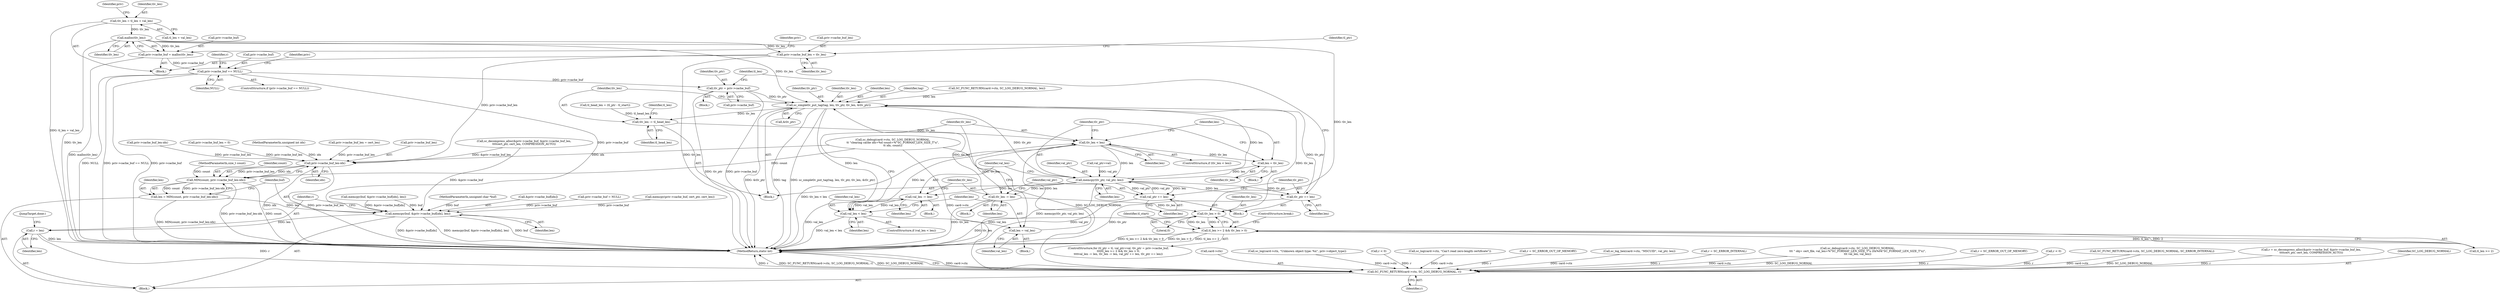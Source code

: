 digraph "0_OpenSC_8fe377e93b4b56060e5bbfb6f3142ceaeca744fa_3@API" {
"1000284" [label="(Call,malloc(tlv_len))"];
"1000275" [label="(Call,tlv_len = tl_len + val_len)"];
"1000280" [label="(Call,priv->cache_buf = malloc(tlv_len))"];
"1000287" [label="(Call,priv->cache_buf == NULL)"];
"1000311" [label="(Call,tlv_ptr = priv->cache_buf)"];
"1000359" [label="(Call,sc_simpletlv_put_tag(tag, len, tlv_ptr, tlv_len, &tlv_ptr))"];
"1000366" [label="(Call,tlv_len -= tl_head_len)"];
"1000381" [label="(Call,tlv_len < len)"];
"1000328" [label="(Call,tlv_len -= len)"];
"1000320" [label="(Call,tlv_len > 0)"];
"1000316" [label="(Call,tl_len >= 2 && tlv_len > 0)"];
"1000385" [label="(Call,len = tlv_len)"];
"1000388" [label="(Call,memcpy(tlv_ptr, val_ptr, len))"];
"1000324" [label="(Call,val_len -= len)"];
"1000373" [label="(Call,val_len < len)"];
"1000377" [label="(Call,len = val_len)"];
"1000332" [label="(Call,val_ptr += len)"];
"1000335" [label="(Call,tlv_ptr += len)"];
"1000600" [label="(Call,memcpy(buf, &priv->cache_buf[idx], len))"];
"1000609" [label="(Call,r = len)"];
"1000621" [label="(Call,SC_FUNC_RETURN(card->ctx, SC_LOG_DEBUG_NORMAL, r))"];
"1000297" [label="(Call,priv->cache_buf_len = tlv_len)"];
"1000595" [label="(Call,priv->cache_buf_len-idx)"];
"1000593" [label="(Call,MIN(count, priv->cache_buf_len-idx))"];
"1000591" [label="(Call,len = MIN(count, priv->cache_buf_len-idx))"];
"1000611" [label="(Identifier,len)"];
"1000281" [label="(Call,priv->cache_buf)"];
"1000321" [label="(Identifier,tlv_len)"];
"1000273" [label="(Block,)"];
"1000312" [label="(Identifier,tlv_ptr)"];
"1000622" [label="(Call,card->ctx)"];
"1000364" [label="(Call,&tlv_ptr)"];
"1000354" [label="(Call,tl_head_len = (tl_ptr - tl_start))"];
"1000574" [label="(Call,sc_log(card->ctx, \"Unknown object type: %x\", priv->object_type))"];
"1000373" [label="(Call,val_len < len)"];
"1000381" [label="(Call,tlv_len < len)"];
"1000291" [label="(Identifier,NULL)"];
"1000285" [label="(Identifier,tlv_len)"];
"1000186" [label="(Call,memcpy(buf, &priv->cache_buf[idx], len))"];
"1000327" [label="(Block,)"];
"1000302" [label="(ControlStructure,for (tl_ptr = tl, val_ptr=val, tlv_ptr = priv->cache_buf;\n\t\t\t\ttl_len >= 2 && tlv_len > 0;\n\t\t\t\tval_len -= len, tlv_len -= len, val_ptr += len, tlv_ptr += len))"];
"1000363" [label="(Identifier,tlv_len)"];
"1000328" [label="(Call,tlv_len -= len)"];
"1000595" [label="(Call,priv->cache_buf_len-idx)"];
"1000287" [label="(Call,priv->cache_buf == NULL)"];
"1000311" [label="(Call,tlv_ptr = priv->cache_buf)"];
"1000592" [label="(Identifier,len)"];
"1000250" [label="(Call,r < 0)"];
"1000565" [label="(Call,sc_log(card->ctx, \"Can't read zero-length certificate\"))"];
"1000280" [label="(Call,priv->cache_buf = malloc(tlv_len))"];
"1000514" [label="(Call,sc_decompress_alloc(&priv->cache_buf, &priv->cache_buf_len,\n\t\t\t\tcert_ptr, cert_len, COMPRESSION_AUTO))"];
"1000391" [label="(Identifier,len)"];
"1000293" [label="(Call,r = SC_ERROR_OUT_OF_MEMORY)"];
"1000374" [label="(Identifier,val_len)"];
"1000368" [label="(Identifier,tl_head_len)"];
"1000390" [label="(Identifier,val_ptr)"];
"1000375" [label="(Identifier,len)"];
"1000488" [label="(Call,sc_log_hex(card->ctx, \"MSCUID\", val_ptr, len))"];
"1000582" [label="(Call,r = SC_ERROR_INTERNAL)"];
"1000282" [label="(Identifier,priv)"];
"1000331" [label="(Block,)"];
"1000323" [label="(Block,)"];
"1000377" [label="(Call,len = val_len)"];
"1000388" [label="(Call,memcpy(tlv_ptr, val_ptr, len))"];
"1000335" [label="(Call,tlv_ptr += len)"];
"1000333" [label="(Identifier,val_ptr)"];
"1000359" [label="(Call,sc_simpletlv_put_tag(tag, len, tlv_ptr, tlv_len, &tlv_ptr))"];
"1000286" [label="(ControlStructure,if (priv->cache_buf == NULL))"];
"1000320" [label="(Call,tlv_len > 0)"];
"1000382" [label="(Identifier,tlv_len)"];
"1000318" [label="(Identifier,tl_len)"];
"1000113" [label="(MethodParameterIn,size_t count)"];
"1000380" [label="(ControlStructure,if (tlv_len < len))"];
"1000316" [label="(Call,tl_len >= 2 && tlv_len > 0)"];
"1000289" [label="(Identifier,priv)"];
"1000384" [label="(Block,)"];
"1000387" [label="(Identifier,tlv_len)"];
"1000324" [label="(Call,val_len -= len)"];
"1000181" [label="(Call,priv->cache_buf_len-idx)"];
"1000223" [label="(Call,priv->cache_buf_len = 0)"];
"1000322" [label="(Literal,0)"];
"1000370" [label="(Identifier,tl_len)"];
"1000276" [label="(Identifier,tlv_len)"];
"1000111" [label="(MethodParameterIn,unsigned int idx)"];
"1000609" [label="(Call,r = len)"];
"1000294" [label="(Identifier,r)"];
"1000308" [label="(Call,val_ptr=val)"];
"1000361" [label="(Identifier,len)"];
"1000608" [label="(Identifier,len)"];
"1000366" [label="(Call,tlv_len -= tl_head_len)"];
"1000394" [label="(Call,sc_debug(card->ctx, SC_LOG_DEBUG_NORMAL,\n\t\t\t \" obj= cert_file, val_len=%\"SC_FORMAT_LEN_SIZE_T\"u (0x%04\"SC_FORMAT_LEN_SIZE_T\"x)\",\n\t\t\t val_len, val_len))"];
"1000288" [label="(Call,priv->cache_buf)"];
"1000317" [label="(Call,tl_len >= 2)"];
"1000548" [label="(Call,r = SC_ERROR_OUT_OF_MEMORY)"];
"1000284" [label="(Call,malloc(tlv_len))"];
"1000112" [label="(MethodParameterIn,unsigned char *buf)"];
"1000301" [label="(Identifier,tlv_len)"];
"1000627" [label="(MethodReturn,static int)"];
"1000552" [label="(Call,priv->cache_buf_len = cert_len)"];
"1000340" [label="(Identifier,tl_start)"];
"1000379" [label="(Identifier,val_len)"];
"1000329" [label="(Identifier,tlv_len)"];
"1000599" [label="(Identifier,idx)"];
"1000298" [label="(Call,priv->cache_buf_len)"];
"1000360" [label="(Identifier,tag)"];
"1000115" [label="(Block,)"];
"1000330" [label="(Identifier,len)"];
"1000299" [label="(Identifier,priv)"];
"1000591" [label="(Call,len = MIN(count, priv->cache_buf_len-idx))"];
"1000596" [label="(Call,priv->cache_buf_len)"];
"1000602" [label="(Call,&priv->cache_buf[idx])"];
"1000612" [label="(JumpTarget,done:)"];
"1000305" [label="(Identifier,tl_ptr)"];
"1000201" [label="(Call,sc_debug(card->ctx, SC_LOG_DEBUG_NORMAL,\n\t\t \"clearing cache idx=%d count=%\"SC_FORMAT_LEN_SIZE_T\"u\",\n\t\t idx, count))"];
"1000307" [label="(Block,)"];
"1000265" [label="(Call,r < 0)"];
"1000313" [label="(Call,priv->cache_buf)"];
"1000383" [label="(Identifier,len)"];
"1000626" [label="(Identifier,r)"];
"1000234" [label="(Call,SC_FUNC_RETURN(card->ctx, SC_LOG_DEBUG_NORMAL, SC_ERROR_INTERNAL))"];
"1000601" [label="(Identifier,buf)"];
"1000337" [label="(Identifier,len)"];
"1000621" [label="(Call,SC_FUNC_RETURN(card->ctx, SC_LOG_DEBUG_NORMAL, r))"];
"1000334" [label="(Identifier,len)"];
"1000326" [label="(Identifier,len)"];
"1000512" [label="(Call,r = sc_decompress_alloc(&priv->cache_buf, &priv->cache_buf_len,\n\t\t\t\tcert_ptr, cert_len, COMPRESSION_AUTO))"];
"1000385" [label="(Call,len = tlv_len)"];
"1000378" [label="(Identifier,len)"];
"1000367" [label="(Identifier,tlv_len)"];
"1000218" [label="(Call,priv->cache_buf = NULL)"];
"1000336" [label="(Identifier,tlv_ptr)"];
"1000557" [label="(Call,memcpy(priv->cache_buf, cert_ptr, cert_len))"];
"1000600" [label="(Call,memcpy(buf, &priv->cache_buf[idx], len))"];
"1000625" [label="(Identifier,SC_LOG_DEBUG_NORMAL)"];
"1000594" [label="(Identifier,count)"];
"1000195" [label="(Call,SC_FUNC_RETURN(card->ctx, SC_LOG_DEBUG_NORMAL, len))"];
"1000275" [label="(Call,tlv_len = tl_len + val_len)"];
"1000386" [label="(Identifier,len)"];
"1000362" [label="(Identifier,tlv_ptr)"];
"1000325" [label="(Identifier,val_len)"];
"1000610" [label="(Identifier,r)"];
"1000593" [label="(Call,MIN(count, priv->cache_buf_len-idx))"];
"1000392" [label="(ControlStructure,break;)"];
"1000332" [label="(Call,val_ptr += len)"];
"1000297" [label="(Call,priv->cache_buf_len = tlv_len)"];
"1000338" [label="(Block,)"];
"1000372" [label="(ControlStructure,if (val_len < len))"];
"1000389" [label="(Identifier,tlv_ptr)"];
"1000376" [label="(Block,)"];
"1000277" [label="(Call,tl_len + val_len)"];
"1000284" -> "1000280"  [label="AST: "];
"1000284" -> "1000285"  [label="CFG: "];
"1000285" -> "1000284"  [label="AST: "];
"1000280" -> "1000284"  [label="CFG: "];
"1000284" -> "1000627"  [label="DDG: tlv_len"];
"1000284" -> "1000280"  [label="DDG: tlv_len"];
"1000275" -> "1000284"  [label="DDG: tlv_len"];
"1000284" -> "1000297"  [label="DDG: tlv_len"];
"1000284" -> "1000320"  [label="DDG: tlv_len"];
"1000284" -> "1000359"  [label="DDG: tlv_len"];
"1000275" -> "1000273"  [label="AST: "];
"1000275" -> "1000277"  [label="CFG: "];
"1000276" -> "1000275"  [label="AST: "];
"1000277" -> "1000275"  [label="AST: "];
"1000282" -> "1000275"  [label="CFG: "];
"1000275" -> "1000627"  [label="DDG: tl_len + val_len"];
"1000280" -> "1000273"  [label="AST: "];
"1000281" -> "1000280"  [label="AST: "];
"1000289" -> "1000280"  [label="CFG: "];
"1000280" -> "1000627"  [label="DDG: malloc(tlv_len)"];
"1000280" -> "1000287"  [label="DDG: priv->cache_buf"];
"1000287" -> "1000286"  [label="AST: "];
"1000287" -> "1000291"  [label="CFG: "];
"1000288" -> "1000287"  [label="AST: "];
"1000291" -> "1000287"  [label="AST: "];
"1000294" -> "1000287"  [label="CFG: "];
"1000299" -> "1000287"  [label="CFG: "];
"1000287" -> "1000627"  [label="DDG: NULL"];
"1000287" -> "1000627"  [label="DDG: priv->cache_buf == NULL"];
"1000287" -> "1000627"  [label="DDG: priv->cache_buf"];
"1000287" -> "1000311"  [label="DDG: priv->cache_buf"];
"1000287" -> "1000600"  [label="DDG: priv->cache_buf"];
"1000311" -> "1000307"  [label="AST: "];
"1000311" -> "1000313"  [label="CFG: "];
"1000312" -> "1000311"  [label="AST: "];
"1000313" -> "1000311"  [label="AST: "];
"1000318" -> "1000311"  [label="CFG: "];
"1000311" -> "1000627"  [label="DDG: tlv_ptr"];
"1000311" -> "1000627"  [label="DDG: priv->cache_buf"];
"1000311" -> "1000359"  [label="DDG: tlv_ptr"];
"1000359" -> "1000338"  [label="AST: "];
"1000359" -> "1000364"  [label="CFG: "];
"1000360" -> "1000359"  [label="AST: "];
"1000361" -> "1000359"  [label="AST: "];
"1000362" -> "1000359"  [label="AST: "];
"1000363" -> "1000359"  [label="AST: "];
"1000364" -> "1000359"  [label="AST: "];
"1000367" -> "1000359"  [label="CFG: "];
"1000359" -> "1000627"  [label="DDG: &tlv_ptr"];
"1000359" -> "1000627"  [label="DDG: tag"];
"1000359" -> "1000627"  [label="DDG: sc_simpletlv_put_tag(tag, len, tlv_ptr, tlv_len, &tlv_ptr)"];
"1000195" -> "1000359"  [label="DDG: len"];
"1000388" -> "1000359"  [label="DDG: len"];
"1000335" -> "1000359"  [label="DDG: tlv_ptr"];
"1000328" -> "1000359"  [label="DDG: tlv_len"];
"1000320" -> "1000359"  [label="DDG: tlv_len"];
"1000359" -> "1000366"  [label="DDG: tlv_len"];
"1000359" -> "1000373"  [label="DDG: len"];
"1000359" -> "1000388"  [label="DDG: tlv_ptr"];
"1000366" -> "1000338"  [label="AST: "];
"1000366" -> "1000368"  [label="CFG: "];
"1000367" -> "1000366"  [label="AST: "];
"1000368" -> "1000366"  [label="AST: "];
"1000370" -> "1000366"  [label="CFG: "];
"1000354" -> "1000366"  [label="DDG: tl_head_len"];
"1000366" -> "1000381"  [label="DDG: tlv_len"];
"1000381" -> "1000380"  [label="AST: "];
"1000381" -> "1000383"  [label="CFG: "];
"1000382" -> "1000381"  [label="AST: "];
"1000383" -> "1000381"  [label="AST: "];
"1000386" -> "1000381"  [label="CFG: "];
"1000389" -> "1000381"  [label="CFG: "];
"1000381" -> "1000627"  [label="DDG: tlv_len < len"];
"1000381" -> "1000328"  [label="DDG: tlv_len"];
"1000373" -> "1000381"  [label="DDG: len"];
"1000377" -> "1000381"  [label="DDG: len"];
"1000381" -> "1000385"  [label="DDG: tlv_len"];
"1000381" -> "1000388"  [label="DDG: len"];
"1000328" -> "1000327"  [label="AST: "];
"1000328" -> "1000330"  [label="CFG: "];
"1000329" -> "1000328"  [label="AST: "];
"1000330" -> "1000328"  [label="AST: "];
"1000333" -> "1000328"  [label="CFG: "];
"1000328" -> "1000627"  [label="DDG: tlv_len"];
"1000328" -> "1000320"  [label="DDG: tlv_len"];
"1000388" -> "1000328"  [label="DDG: len"];
"1000320" -> "1000316"  [label="AST: "];
"1000320" -> "1000322"  [label="CFG: "];
"1000321" -> "1000320"  [label="AST: "];
"1000322" -> "1000320"  [label="AST: "];
"1000316" -> "1000320"  [label="CFG: "];
"1000320" -> "1000627"  [label="DDG: tlv_len"];
"1000320" -> "1000316"  [label="DDG: tlv_len"];
"1000320" -> "1000316"  [label="DDG: 0"];
"1000316" -> "1000302"  [label="AST: "];
"1000316" -> "1000317"  [label="CFG: "];
"1000317" -> "1000316"  [label="AST: "];
"1000340" -> "1000316"  [label="CFG: "];
"1000392" -> "1000316"  [label="CFG: "];
"1000316" -> "1000627"  [label="DDG: tl_len >= 2 && tlv_len > 0"];
"1000316" -> "1000627"  [label="DDG: tlv_len > 0"];
"1000316" -> "1000627"  [label="DDG: tl_len >= 2"];
"1000317" -> "1000316"  [label="DDG: tl_len"];
"1000317" -> "1000316"  [label="DDG: 2"];
"1000385" -> "1000384"  [label="AST: "];
"1000385" -> "1000387"  [label="CFG: "];
"1000386" -> "1000385"  [label="AST: "];
"1000387" -> "1000385"  [label="AST: "];
"1000389" -> "1000385"  [label="CFG: "];
"1000385" -> "1000388"  [label="DDG: len"];
"1000388" -> "1000338"  [label="AST: "];
"1000388" -> "1000391"  [label="CFG: "];
"1000389" -> "1000388"  [label="AST: "];
"1000390" -> "1000388"  [label="AST: "];
"1000391" -> "1000388"  [label="AST: "];
"1000325" -> "1000388"  [label="CFG: "];
"1000388" -> "1000627"  [label="DDG: memcpy(tlv_ptr, val_ptr, len)"];
"1000388" -> "1000324"  [label="DDG: len"];
"1000388" -> "1000332"  [label="DDG: len"];
"1000388" -> "1000332"  [label="DDG: val_ptr"];
"1000388" -> "1000335"  [label="DDG: len"];
"1000388" -> "1000335"  [label="DDG: tlv_ptr"];
"1000308" -> "1000388"  [label="DDG: val_ptr"];
"1000332" -> "1000388"  [label="DDG: val_ptr"];
"1000324" -> "1000323"  [label="AST: "];
"1000324" -> "1000326"  [label="CFG: "];
"1000325" -> "1000324"  [label="AST: "];
"1000326" -> "1000324"  [label="AST: "];
"1000329" -> "1000324"  [label="CFG: "];
"1000324" -> "1000627"  [label="DDG: val_len"];
"1000373" -> "1000324"  [label="DDG: val_len"];
"1000324" -> "1000373"  [label="DDG: val_len"];
"1000373" -> "1000372"  [label="AST: "];
"1000373" -> "1000375"  [label="CFG: "];
"1000374" -> "1000373"  [label="AST: "];
"1000375" -> "1000373"  [label="AST: "];
"1000378" -> "1000373"  [label="CFG: "];
"1000382" -> "1000373"  [label="CFG: "];
"1000373" -> "1000627"  [label="DDG: val_len < len"];
"1000373" -> "1000377"  [label="DDG: val_len"];
"1000377" -> "1000376"  [label="AST: "];
"1000377" -> "1000379"  [label="CFG: "];
"1000378" -> "1000377"  [label="AST: "];
"1000379" -> "1000377"  [label="AST: "];
"1000382" -> "1000377"  [label="CFG: "];
"1000332" -> "1000331"  [label="AST: "];
"1000332" -> "1000334"  [label="CFG: "];
"1000333" -> "1000332"  [label="AST: "];
"1000334" -> "1000332"  [label="AST: "];
"1000336" -> "1000332"  [label="CFG: "];
"1000332" -> "1000627"  [label="DDG: val_ptr"];
"1000335" -> "1000331"  [label="AST: "];
"1000335" -> "1000337"  [label="CFG: "];
"1000336" -> "1000335"  [label="AST: "];
"1000337" -> "1000335"  [label="AST: "];
"1000318" -> "1000335"  [label="CFG: "];
"1000335" -> "1000627"  [label="DDG: tlv_ptr"];
"1000600" -> "1000115"  [label="AST: "];
"1000600" -> "1000608"  [label="CFG: "];
"1000601" -> "1000600"  [label="AST: "];
"1000602" -> "1000600"  [label="AST: "];
"1000608" -> "1000600"  [label="AST: "];
"1000610" -> "1000600"  [label="CFG: "];
"1000600" -> "1000627"  [label="DDG: &priv->cache_buf[idx]"];
"1000600" -> "1000627"  [label="DDG: memcpy(buf, &priv->cache_buf[idx], len)"];
"1000600" -> "1000627"  [label="DDG: buf"];
"1000186" -> "1000600"  [label="DDG: buf"];
"1000186" -> "1000600"  [label="DDG: &priv->cache_buf[idx]"];
"1000112" -> "1000600"  [label="DDG: buf"];
"1000218" -> "1000600"  [label="DDG: priv->cache_buf"];
"1000514" -> "1000600"  [label="DDG: &priv->cache_buf"];
"1000557" -> "1000600"  [label="DDG: priv->cache_buf"];
"1000591" -> "1000600"  [label="DDG: len"];
"1000600" -> "1000609"  [label="DDG: len"];
"1000609" -> "1000115"  [label="AST: "];
"1000609" -> "1000611"  [label="CFG: "];
"1000610" -> "1000609"  [label="AST: "];
"1000611" -> "1000609"  [label="AST: "];
"1000612" -> "1000609"  [label="CFG: "];
"1000609" -> "1000627"  [label="DDG: len"];
"1000609" -> "1000621"  [label="DDG: r"];
"1000621" -> "1000115"  [label="AST: "];
"1000621" -> "1000626"  [label="CFG: "];
"1000622" -> "1000621"  [label="AST: "];
"1000625" -> "1000621"  [label="AST: "];
"1000626" -> "1000621"  [label="AST: "];
"1000627" -> "1000621"  [label="CFG: "];
"1000621" -> "1000627"  [label="DDG: card->ctx"];
"1000621" -> "1000627"  [label="DDG: r"];
"1000621" -> "1000627"  [label="DDG: SC_FUNC_RETURN(card->ctx, SC_LOG_DEBUG_NORMAL, r)"];
"1000621" -> "1000627"  [label="DDG: SC_LOG_DEBUG_NORMAL"];
"1000574" -> "1000621"  [label="DDG: card->ctx"];
"1000488" -> "1000621"  [label="DDG: card->ctx"];
"1000234" -> "1000621"  [label="DDG: card->ctx"];
"1000234" -> "1000621"  [label="DDG: SC_LOG_DEBUG_NORMAL"];
"1000565" -> "1000621"  [label="DDG: card->ctx"];
"1000201" -> "1000621"  [label="DDG: card->ctx"];
"1000201" -> "1000621"  [label="DDG: SC_LOG_DEBUG_NORMAL"];
"1000394" -> "1000621"  [label="DDG: card->ctx"];
"1000394" -> "1000621"  [label="DDG: SC_LOG_DEBUG_NORMAL"];
"1000250" -> "1000621"  [label="DDG: r"];
"1000293" -> "1000621"  [label="DDG: r"];
"1000512" -> "1000621"  [label="DDG: r"];
"1000582" -> "1000621"  [label="DDG: r"];
"1000265" -> "1000621"  [label="DDG: r"];
"1000548" -> "1000621"  [label="DDG: r"];
"1000297" -> "1000273"  [label="AST: "];
"1000297" -> "1000301"  [label="CFG: "];
"1000298" -> "1000297"  [label="AST: "];
"1000301" -> "1000297"  [label="AST: "];
"1000305" -> "1000297"  [label="CFG: "];
"1000297" -> "1000627"  [label="DDG: tlv_len"];
"1000297" -> "1000595"  [label="DDG: priv->cache_buf_len"];
"1000595" -> "1000593"  [label="AST: "];
"1000595" -> "1000599"  [label="CFG: "];
"1000596" -> "1000595"  [label="AST: "];
"1000599" -> "1000595"  [label="AST: "];
"1000593" -> "1000595"  [label="CFG: "];
"1000595" -> "1000627"  [label="DDG: idx"];
"1000595" -> "1000627"  [label="DDG: priv->cache_buf_len"];
"1000595" -> "1000593"  [label="DDG: priv->cache_buf_len"];
"1000595" -> "1000593"  [label="DDG: idx"];
"1000181" -> "1000595"  [label="DDG: priv->cache_buf_len"];
"1000552" -> "1000595"  [label="DDG: priv->cache_buf_len"];
"1000514" -> "1000595"  [label="DDG: &priv->cache_buf_len"];
"1000223" -> "1000595"  [label="DDG: priv->cache_buf_len"];
"1000201" -> "1000595"  [label="DDG: idx"];
"1000111" -> "1000595"  [label="DDG: idx"];
"1000593" -> "1000591"  [label="AST: "];
"1000594" -> "1000593"  [label="AST: "];
"1000591" -> "1000593"  [label="CFG: "];
"1000593" -> "1000627"  [label="DDG: priv->cache_buf_len-idx"];
"1000593" -> "1000627"  [label="DDG: count"];
"1000593" -> "1000591"  [label="DDG: count"];
"1000593" -> "1000591"  [label="DDG: priv->cache_buf_len-idx"];
"1000201" -> "1000593"  [label="DDG: count"];
"1000113" -> "1000593"  [label="DDG: count"];
"1000591" -> "1000115"  [label="AST: "];
"1000592" -> "1000591"  [label="AST: "];
"1000601" -> "1000591"  [label="CFG: "];
"1000591" -> "1000627"  [label="DDG: MIN(count, priv->cache_buf_len-idx)"];
}
